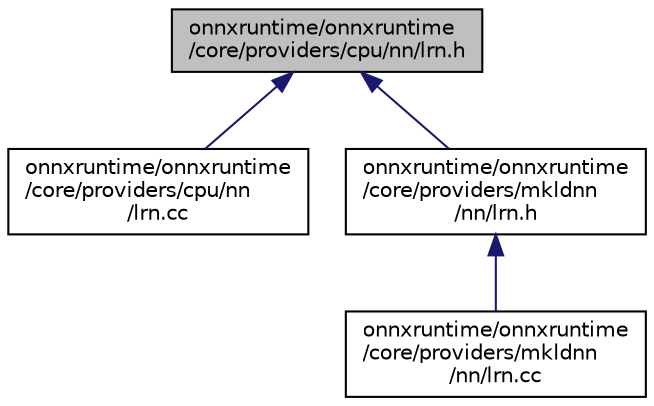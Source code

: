 digraph "onnxruntime/onnxruntime/core/providers/cpu/nn/lrn.h"
{
  edge [fontname="Helvetica",fontsize="10",labelfontname="Helvetica",labelfontsize="10"];
  node [fontname="Helvetica",fontsize="10",shape=record];
  Node68 [label="onnxruntime/onnxruntime\l/core/providers/cpu/nn/lrn.h",height=0.2,width=0.4,color="black", fillcolor="grey75", style="filled", fontcolor="black"];
  Node68 -> Node69 [dir="back",color="midnightblue",fontsize="10",style="solid",fontname="Helvetica"];
  Node69 [label="onnxruntime/onnxruntime\l/core/providers/cpu/nn\l/lrn.cc",height=0.2,width=0.4,color="black", fillcolor="white", style="filled",URL="$cpu_2nn_2lrn_8cc.html"];
  Node68 -> Node70 [dir="back",color="midnightblue",fontsize="10",style="solid",fontname="Helvetica"];
  Node70 [label="onnxruntime/onnxruntime\l/core/providers/mkldnn\l/nn/lrn.h",height=0.2,width=0.4,color="black", fillcolor="white", style="filled",URL="$mkldnn_2nn_2lrn_8h.html"];
  Node70 -> Node71 [dir="back",color="midnightblue",fontsize="10",style="solid",fontname="Helvetica"];
  Node71 [label="onnxruntime/onnxruntime\l/core/providers/mkldnn\l/nn/lrn.cc",height=0.2,width=0.4,color="black", fillcolor="white", style="filled",URL="$mkldnn_2nn_2lrn_8cc.html"];
}
